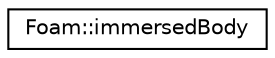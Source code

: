 digraph "Graphical Class Hierarchy"
{
 // LATEX_PDF_SIZE
  edge [fontname="Helvetica",fontsize="10",labelfontname="Helvetica",labelfontsize="10"];
  node [fontname="Helvetica",fontsize="10",shape=record];
  rankdir="LR";
  Node0 [label="Foam::immersedBody",height=0.2,width=0.4,color="black", fillcolor="white", style="filled",URL="$classFoam_1_1immersedBody.html",tooltip=" "];
}
